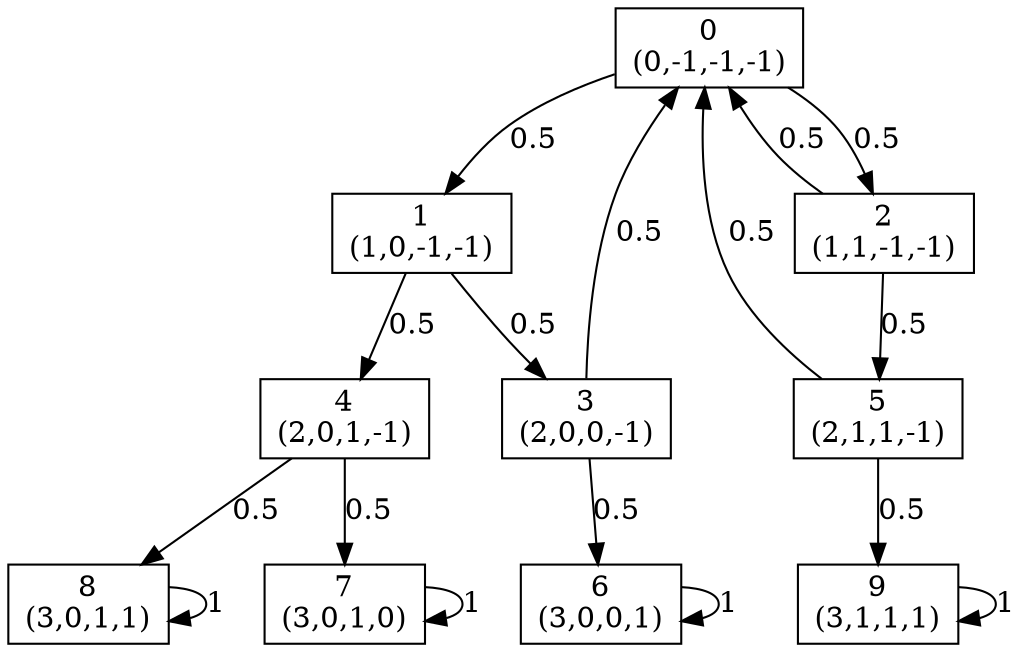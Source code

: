 digraph P {
node [shape=box];
0 -> 1 [ label="0.5" ];
0 -> 2 [ label="0.5" ];
1 -> 3 [ label="0.5" ];
1 -> 4 [ label="0.5" ];
2 -> 0 [ label="0.5" ];
2 -> 5 [ label="0.5" ];
3 -> 0 [ label="0.5" ];
3 -> 6 [ label="0.5" ];
4 -> 7 [ label="0.5" ];
4 -> 8 [ label="0.5" ];
5 -> 0 [ label="0.5" ];
5 -> 9 [ label="0.5" ];
6 -> 6 [ label="1" ];
7 -> 7 [ label="1" ];
8 -> 8 [ label="1" ];
9 -> 9 [ label="1" ];
0 [label="0\n(0,-1,-1,-1)"];
1 [label="1\n(1,0,-1,-1)"];
2 [label="2\n(1,1,-1,-1)"];
3 [label="3\n(2,0,0,-1)"];
4 [label="4\n(2,0,1,-1)"];
5 [label="5\n(2,1,1,-1)"];
6 [label="6\n(3,0,0,1)"];
7 [label="7\n(3,0,1,0)"];
8 [label="8\n(3,0,1,1)"];
9 [label="9\n(3,1,1,1)"];
}
